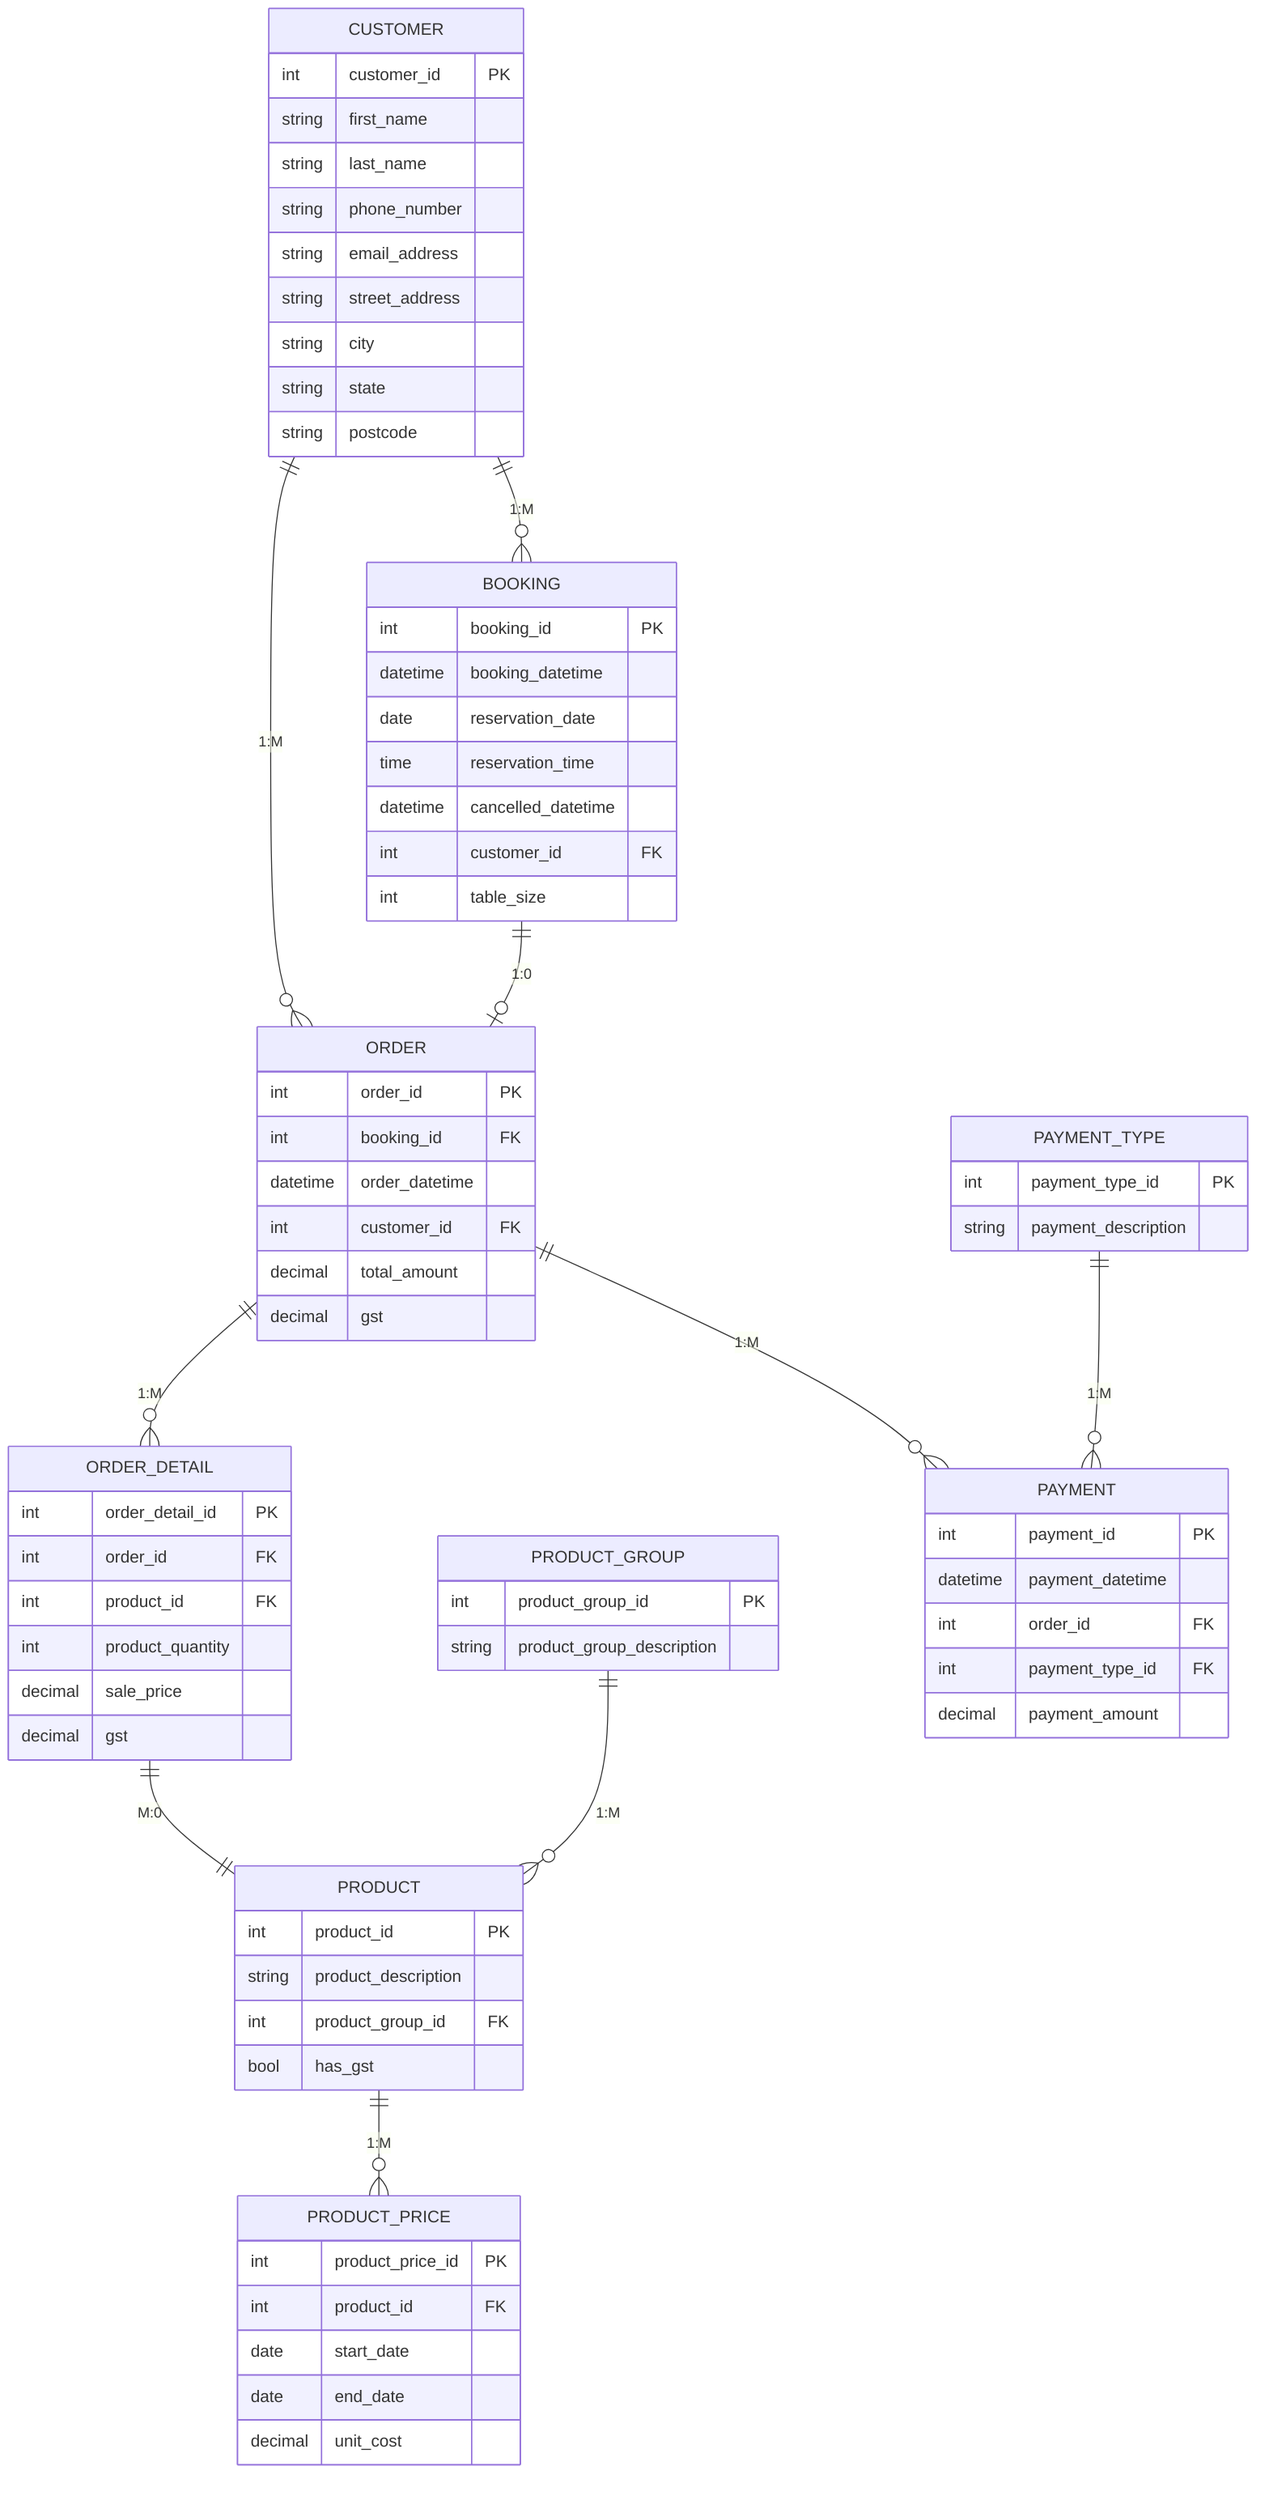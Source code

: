 erDiagram
  CUSTOMER {
    int customer_id PK
    string first_name
    string last_name
    string phone_number
    string email_address
    string street_address
    string city
    string state
    string postcode
  }
  
  BOOKING {
    int booking_id PK
    datetime booking_datetime
    date reservation_date
    time reservation_time
    datetime cancelled_datetime
    int customer_id FK
    int table_size
  }
  
  ORDER {
    int order_id PK
    int booking_id FK
    datetime order_datetime
    int customer_id FK
    decimal total_amount
    decimal gst
  }
  
  ORDER_DETAIL {
    int order_detail_id PK
    int order_id FK
    int product_id FK
    int product_quantity
    decimal sale_price
    decimal gst
  }
  
  PRODUCT {
    int product_id PK
    string product_description
    int product_group_id FK
    bool has_gst
  }
  
  PRODUCT_GROUP {
    int product_group_id PK
    string product_group_description
  }
  
  PRODUCT_PRICE {
    int product_price_id PK
    int product_id FK
    date start_date
    date end_date
    decimal unit_cost
  }
  
  PAYMENT {
    int payment_id PK
    datetime payment_datetime
    int order_id FK
    int payment_type_id FK
    decimal payment_amount
  }
  
  PAYMENT_TYPE {
    int payment_type_id PK
    string payment_description
  }
  
  CUSTOMER ||--o{ BOOKING : "1:M"
  CUSTOMER ||--o{ ORDER : "1:M"
  BOOKING ||--o| ORDER : "1:0"
  ORDER ||--o{ ORDER_DETAIL : "1:M"
  ORDER_DETAIL ||--|| PRODUCT : "M:0"
  PRODUCT ||--o{ PRODUCT_PRICE : "1:M"
  PRODUCT_GROUP ||--o{ PRODUCT : "1:M"
  ORDER ||--o{ PAYMENT : "1:M"
  PAYMENT_TYPE ||--o{ PAYMENT : "1:M"